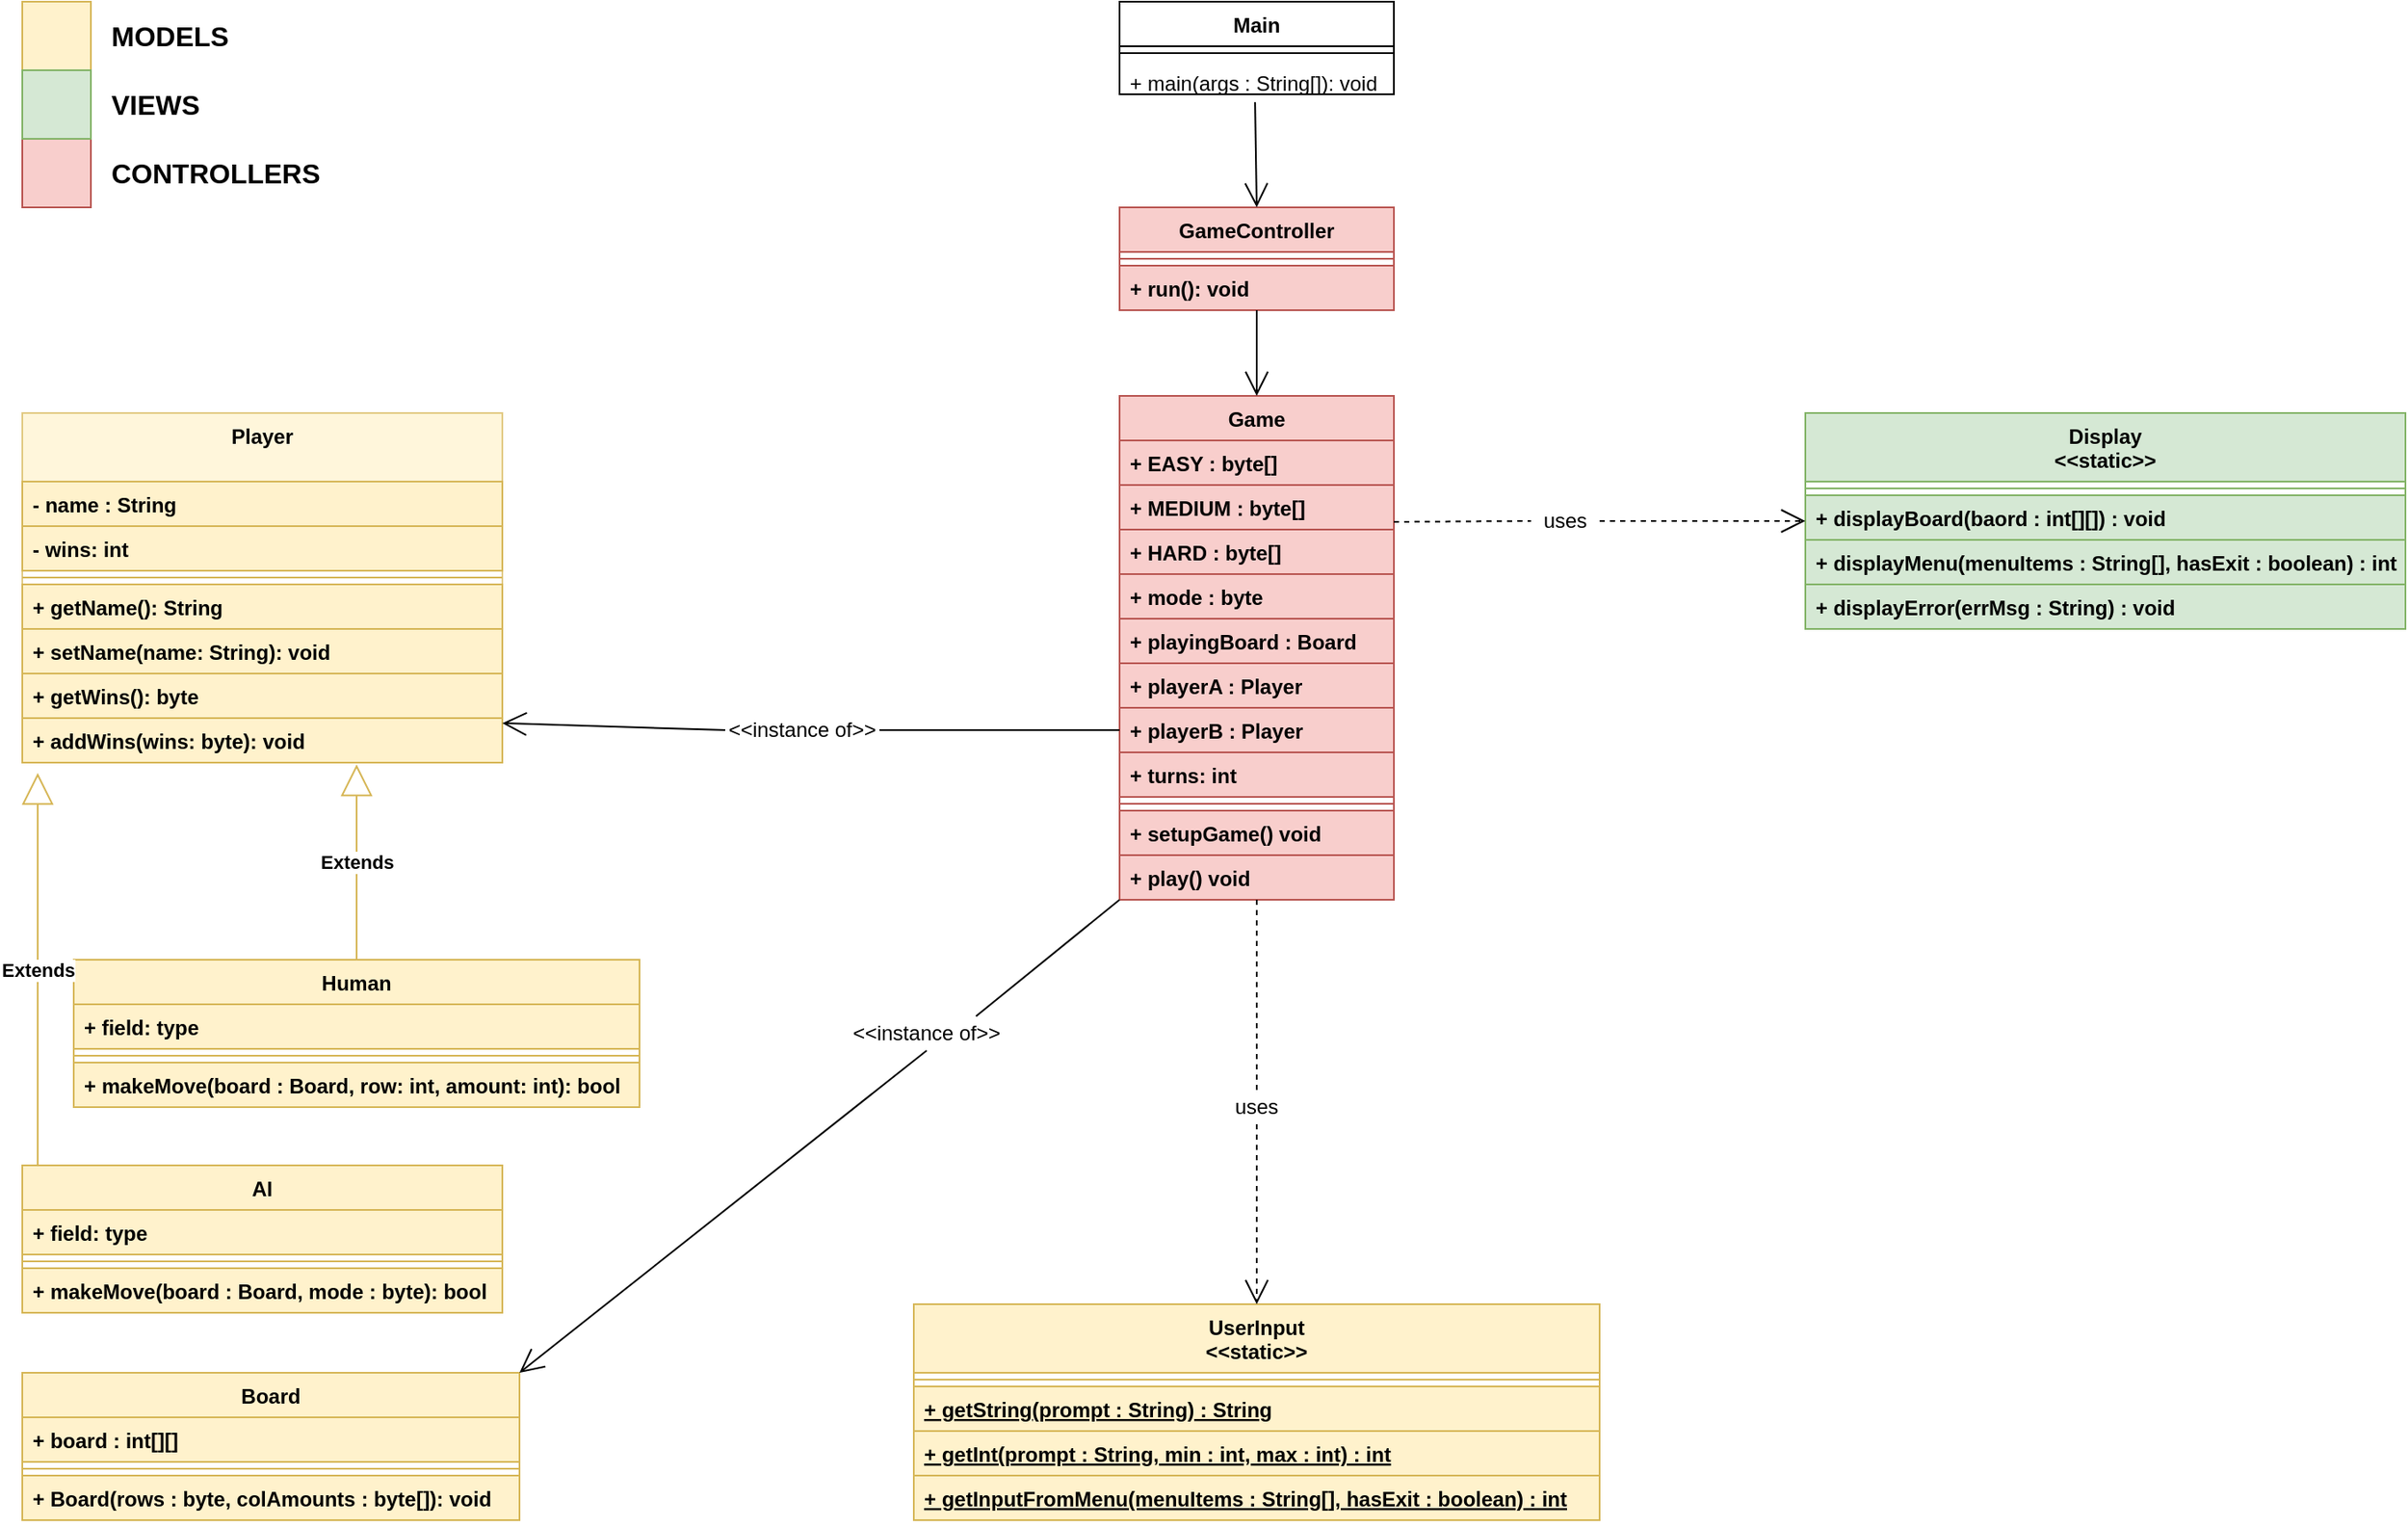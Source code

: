 <mxfile version="14.2.4" type="github">
  <diagram id="pWFZoJegDxwp1GIt3hyY" name="Page-1">
    <mxGraphModel dx="1422" dy="800" grid="1" gridSize="10" guides="1" tooltips="1" connect="1" arrows="1" fold="1" page="1" pageScale="1" pageWidth="1600" pageHeight="900" math="0" shadow="0">
      <root>
        <mxCell id="0" />
        <mxCell id="1" parent="0" />
        <mxCell id="VOlmGwm0vwUfIrTgHVUh-1" value="Main" style="swimlane;fontStyle=1;align=center;verticalAlign=top;childLayout=stackLayout;horizontal=1;startSize=26;horizontalStack=0;resizeParent=1;resizeParentMax=0;resizeLast=0;collapsible=1;marginBottom=0;" parent="1" vertex="1">
          <mxGeometry x="680" y="40" width="160" height="54" as="geometry" />
        </mxCell>
        <mxCell id="VOlmGwm0vwUfIrTgHVUh-3" value="" style="line;strokeWidth=1;fillColor=none;align=left;verticalAlign=middle;spacingTop=-1;spacingLeft=3;spacingRight=3;rotatable=0;labelPosition=right;points=[];portConstraint=eastwest;" parent="VOlmGwm0vwUfIrTgHVUh-1" vertex="1">
          <mxGeometry y="26" width="160" height="8" as="geometry" />
        </mxCell>
        <mxCell id="VOlmGwm0vwUfIrTgHVUh-4" value="+ main(args : String[]): void" style="text;strokeColor=none;fillColor=none;align=left;verticalAlign=top;spacingLeft=4;spacingRight=4;overflow=hidden;rotatable=0;points=[[0,0.5],[1,0.5]];portConstraint=eastwest;" parent="VOlmGwm0vwUfIrTgHVUh-1" vertex="1">
          <mxGeometry y="34" width="160" height="20" as="geometry" />
        </mxCell>
        <mxCell id="VOlmGwm0vwUfIrTgHVUh-5" value="GameController" style="swimlane;fontStyle=1;align=center;verticalAlign=top;childLayout=stackLayout;horizontal=1;startSize=26;horizontalStack=0;resizeParent=1;resizeParentMax=0;resizeLast=0;collapsible=1;marginBottom=0;fillColor=#f8cecc;strokeColor=#b85450;" parent="1" vertex="1">
          <mxGeometry x="680" y="160" width="160" height="60" as="geometry" />
        </mxCell>
        <mxCell id="VOlmGwm0vwUfIrTgHVUh-6" value="" style="line;strokeWidth=1;fillColor=#f8cecc;align=left;verticalAlign=middle;spacingTop=-1;spacingLeft=3;spacingRight=3;rotatable=0;labelPosition=right;points=[];portConstraint=eastwest;strokeColor=#b85450;fontStyle=1" parent="VOlmGwm0vwUfIrTgHVUh-5" vertex="1">
          <mxGeometry y="26" width="160" height="8" as="geometry" />
        </mxCell>
        <mxCell id="VOlmGwm0vwUfIrTgHVUh-7" value="+ run(): void" style="text;strokeColor=#b85450;fillColor=#f8cecc;align=left;verticalAlign=top;spacingLeft=4;spacingRight=4;overflow=hidden;rotatable=0;points=[[0,0.5],[1,0.5]];portConstraint=eastwest;fontStyle=1" parent="VOlmGwm0vwUfIrTgHVUh-5" vertex="1">
          <mxGeometry y="34" width="160" height="26" as="geometry" />
        </mxCell>
        <mxCell id="VOlmGwm0vwUfIrTgHVUh-8" value="Player" style="swimlane;fontStyle=1;align=center;verticalAlign=top;childLayout=stackLayout;horizontal=1;startSize=40;horizontalStack=0;resizeParent=1;resizeParentMax=0;resizeLast=0;collapsible=1;marginBottom=0;opacity=70;fillColor=#fff2cc;strokeColor=#d6b656;" parent="1" vertex="1">
          <mxGeometry x="40" y="280" width="280" height="204" as="geometry">
            <mxRectangle x="150" y="70" width="110" height="30" as="alternateBounds" />
          </mxGeometry>
        </mxCell>
        <mxCell id="VOlmGwm0vwUfIrTgHVUh-9" value="- name : String" style="text;align=left;verticalAlign=top;spacingLeft=4;spacingRight=4;overflow=hidden;rotatable=0;points=[[0,0.5],[1,0.5]];portConstraint=eastwest;fillColor=#fff2cc;strokeColor=#d6b656;fontStyle=1" parent="VOlmGwm0vwUfIrTgHVUh-8" vertex="1">
          <mxGeometry y="40" width="280" height="26" as="geometry" />
        </mxCell>
        <mxCell id="VOlmGwm0vwUfIrTgHVUh-10" value="- wins: int" style="text;align=left;verticalAlign=top;spacingLeft=4;spacingRight=4;overflow=hidden;rotatable=0;points=[[0,0.5],[1,0.5]];portConstraint=eastwest;fillColor=#fff2cc;strokeColor=#d6b656;fontStyle=1" parent="VOlmGwm0vwUfIrTgHVUh-8" vertex="1">
          <mxGeometry y="66" width="280" height="26" as="geometry" />
        </mxCell>
        <mxCell id="VOlmGwm0vwUfIrTgHVUh-11" value="" style="line;strokeWidth=1;align=left;verticalAlign=middle;spacingTop=-1;spacingLeft=3;spacingRight=3;rotatable=0;labelPosition=right;points=[];portConstraint=eastwest;fillColor=#fff2cc;strokeColor=#d6b656;fontStyle=1" parent="VOlmGwm0vwUfIrTgHVUh-8" vertex="1">
          <mxGeometry y="92" width="280" height="8" as="geometry" />
        </mxCell>
        <mxCell id="VOlmGwm0vwUfIrTgHVUh-12" value="+ getName(): String" style="text;align=left;verticalAlign=top;spacingLeft=4;spacingRight=4;overflow=hidden;rotatable=0;points=[[0,0.5],[1,0.5]];portConstraint=eastwest;fillColor=#fff2cc;strokeColor=#d6b656;fontStyle=1" parent="VOlmGwm0vwUfIrTgHVUh-8" vertex="1">
          <mxGeometry y="100" width="280" height="26" as="geometry" />
        </mxCell>
        <mxCell id="VOlmGwm0vwUfIrTgHVUh-13" value="+ setName(name: String): void" style="text;align=left;verticalAlign=top;spacingLeft=4;spacingRight=4;overflow=hidden;rotatable=0;points=[[0,0.5],[1,0.5]];portConstraint=eastwest;fillColor=#fff2cc;strokeColor=#d6b656;fontStyle=1" parent="VOlmGwm0vwUfIrTgHVUh-8" vertex="1">
          <mxGeometry y="126" width="280" height="26" as="geometry" />
        </mxCell>
        <mxCell id="VOlmGwm0vwUfIrTgHVUh-14" value="+ getWins(): byte" style="text;align=left;verticalAlign=top;spacingLeft=4;spacingRight=4;overflow=hidden;rotatable=0;points=[[0,0.5],[1,0.5]];portConstraint=eastwest;fillColor=#fff2cc;strokeColor=#d6b656;fontStyle=1" parent="VOlmGwm0vwUfIrTgHVUh-8" vertex="1">
          <mxGeometry y="152" width="280" height="26" as="geometry" />
        </mxCell>
        <mxCell id="VOlmGwm0vwUfIrTgHVUh-15" value="+ addWins(wins: byte): void" style="text;align=left;verticalAlign=top;spacingLeft=4;spacingRight=4;overflow=hidden;rotatable=0;points=[[0,0.5],[1,0.5]];portConstraint=eastwest;fillColor=#fff2cc;strokeColor=#d6b656;fontStyle=1" parent="VOlmGwm0vwUfIrTgHVUh-8" vertex="1">
          <mxGeometry y="178" width="280" height="26" as="geometry" />
        </mxCell>
        <mxCell id="VOlmGwm0vwUfIrTgHVUh-16" value="Human" style="swimlane;fontStyle=1;align=center;verticalAlign=top;childLayout=stackLayout;horizontal=1;startSize=26;horizontalStack=0;resizeParent=1;resizeParentMax=0;resizeLast=0;collapsible=1;marginBottom=0;fillColor=#fff2cc;strokeColor=#d6b656;" parent="1" vertex="1">
          <mxGeometry x="70" y="599" width="330" height="86" as="geometry" />
        </mxCell>
        <mxCell id="VOlmGwm0vwUfIrTgHVUh-17" value="+ field: type" style="text;align=left;verticalAlign=top;spacingLeft=4;spacingRight=4;overflow=hidden;rotatable=0;points=[[0,0.5],[1,0.5]];portConstraint=eastwest;fillColor=#fff2cc;strokeColor=#d6b656;fontStyle=1" parent="VOlmGwm0vwUfIrTgHVUh-16" vertex="1">
          <mxGeometry y="26" width="330" height="26" as="geometry" />
        </mxCell>
        <mxCell id="VOlmGwm0vwUfIrTgHVUh-18" value="" style="line;strokeWidth=1;align=left;verticalAlign=middle;spacingTop=-1;spacingLeft=3;spacingRight=3;rotatable=0;labelPosition=right;points=[];portConstraint=eastwest;fillColor=#fff2cc;strokeColor=#d6b656;fontStyle=1" parent="VOlmGwm0vwUfIrTgHVUh-16" vertex="1">
          <mxGeometry y="52" width="330" height="8" as="geometry" />
        </mxCell>
        <mxCell id="VOlmGwm0vwUfIrTgHVUh-19" value="+ makeMove(board : Board, row: int, amount: int): bool" style="text;align=left;verticalAlign=top;spacingLeft=4;spacingRight=4;overflow=hidden;rotatable=0;points=[[0,0.5],[1,0.5]];portConstraint=eastwest;fillColor=#fff2cc;strokeColor=#d6b656;fontStyle=1" parent="VOlmGwm0vwUfIrTgHVUh-16" vertex="1">
          <mxGeometry y="60" width="330" height="26" as="geometry" />
        </mxCell>
        <mxCell id="VOlmGwm0vwUfIrTgHVUh-20" value="AI" style="swimlane;fontStyle=1;align=center;verticalAlign=top;childLayout=stackLayout;horizontal=1;startSize=26;horizontalStack=0;resizeParent=1;resizeParentMax=0;resizeLast=0;collapsible=1;marginBottom=0;fillColor=#fff2cc;strokeColor=#d6b656;" parent="1" vertex="1">
          <mxGeometry x="40" y="719" width="280" height="86" as="geometry" />
        </mxCell>
        <mxCell id="VOlmGwm0vwUfIrTgHVUh-21" value="+ field: type" style="text;align=left;verticalAlign=top;spacingLeft=4;spacingRight=4;overflow=hidden;rotatable=0;points=[[0,0.5],[1,0.5]];portConstraint=eastwest;fillColor=#fff2cc;strokeColor=#d6b656;fontStyle=1" parent="VOlmGwm0vwUfIrTgHVUh-20" vertex="1">
          <mxGeometry y="26" width="280" height="26" as="geometry" />
        </mxCell>
        <mxCell id="VOlmGwm0vwUfIrTgHVUh-22" value="" style="line;strokeWidth=1;align=left;verticalAlign=middle;spacingTop=-1;spacingLeft=3;spacingRight=3;rotatable=0;labelPosition=right;points=[];portConstraint=eastwest;fillColor=#fff2cc;strokeColor=#d6b656;fontStyle=1" parent="VOlmGwm0vwUfIrTgHVUh-20" vertex="1">
          <mxGeometry y="52" width="280" height="8" as="geometry" />
        </mxCell>
        <mxCell id="VOlmGwm0vwUfIrTgHVUh-23" value="+ makeMove(board : Board, mode : byte): bool" style="text;align=left;verticalAlign=top;spacingLeft=4;spacingRight=4;overflow=hidden;rotatable=0;points=[[0,0.5],[1,0.5]];portConstraint=eastwest;fillColor=#fff2cc;strokeColor=#d6b656;fontStyle=1" parent="VOlmGwm0vwUfIrTgHVUh-20" vertex="1">
          <mxGeometry y="60" width="280" height="26" as="geometry" />
        </mxCell>
        <mxCell id="VOlmGwm0vwUfIrTgHVUh-24" value="Extends" style="endArrow=block;endSize=16;endFill=0;html=1;exitX=0.5;exitY=0;exitDx=0;exitDy=0;fillColor=#fff2cc;strokeColor=#d6b656;fontStyle=1;" parent="1" source="VOlmGwm0vwUfIrTgHVUh-16" edge="1">
          <mxGeometry width="160" relative="1" as="geometry">
            <mxPoint x="590" y="689" as="sourcePoint" />
            <mxPoint x="235" y="485" as="targetPoint" />
          </mxGeometry>
        </mxCell>
        <mxCell id="VOlmGwm0vwUfIrTgHVUh-25" value="Extends" style="endArrow=block;endSize=16;endFill=0;html=1;fillColor=#fff2cc;strokeColor=#d6b656;fontStyle=1;" parent="1" edge="1">
          <mxGeometry width="160" relative="1" as="geometry">
            <mxPoint x="49" y="719" as="sourcePoint" />
            <mxPoint x="49" y="490" as="targetPoint" />
          </mxGeometry>
        </mxCell>
        <mxCell id="A1Wu_YWmdqcW-C_5wV94-1" value="" style="rounded=0;whiteSpace=wrap;html=1;fillColor=#fff2cc;strokeColor=#d6b656;" vertex="1" parent="1">
          <mxGeometry x="40" y="40" width="40" height="40" as="geometry" />
        </mxCell>
        <mxCell id="A1Wu_YWmdqcW-C_5wV94-3" value="&lt;div&gt;&lt;b&gt;&lt;font style=&quot;font-size: 16px&quot;&gt;MODELS&lt;/font&gt;&lt;/b&gt;&lt;/div&gt;" style="text;html=1;strokeColor=none;fillColor=none;align=left;verticalAlign=middle;whiteSpace=wrap;rounded=0;" vertex="1" parent="1">
          <mxGeometry x="90" y="45" width="40" height="30" as="geometry" />
        </mxCell>
        <mxCell id="A1Wu_YWmdqcW-C_5wV94-4" value="" style="rounded=0;whiteSpace=wrap;html=1;fillColor=#f8cecc;strokeColor=#b85450;" vertex="1" parent="1">
          <mxGeometry x="40" y="120" width="40" height="40" as="geometry" />
        </mxCell>
        <mxCell id="A1Wu_YWmdqcW-C_5wV94-5" value="&lt;div&gt;&lt;b&gt;&lt;font style=&quot;font-size: 16px&quot;&gt;CONTROLLERS&lt;/font&gt;&lt;/b&gt;&lt;/div&gt;" style="text;html=1;strokeColor=none;fillColor=none;align=left;verticalAlign=middle;whiteSpace=wrap;rounded=0;" vertex="1" parent="1">
          <mxGeometry x="90" y="125" width="40" height="30" as="geometry" />
        </mxCell>
        <mxCell id="A1Wu_YWmdqcW-C_5wV94-6" value="UserInput&#xa;&lt;&lt;static&gt;&gt;" style="swimlane;fontStyle=1;align=center;verticalAlign=top;childLayout=stackLayout;horizontal=1;startSize=40;horizontalStack=0;resizeParent=1;resizeParentMax=0;resizeLast=0;collapsible=1;marginBottom=0;fillColor=#fff2cc;strokeColor=#d6b656;" vertex="1" parent="1">
          <mxGeometry x="560" y="800" width="400" height="126" as="geometry" />
        </mxCell>
        <mxCell id="A1Wu_YWmdqcW-C_5wV94-7" value="" style="line;strokeWidth=1;fillColor=#fff2cc;align=left;verticalAlign=middle;spacingTop=-1;spacingLeft=3;spacingRight=3;rotatable=0;labelPosition=right;points=[];portConstraint=eastwest;strokeColor=#d6b656;fontStyle=1" vertex="1" parent="A1Wu_YWmdqcW-C_5wV94-6">
          <mxGeometry y="40" width="400" height="8" as="geometry" />
        </mxCell>
        <mxCell id="A1Wu_YWmdqcW-C_5wV94-8" value="+ getString(prompt : String) : String" style="text;strokeColor=#d6b656;fillColor=#fff2cc;align=left;verticalAlign=top;spacingLeft=4;spacingRight=4;overflow=hidden;rotatable=0;points=[[0,0.5],[1,0.5]];portConstraint=eastwest;fontStyle=5" vertex="1" parent="A1Wu_YWmdqcW-C_5wV94-6">
          <mxGeometry y="48" width="400" height="26" as="geometry" />
        </mxCell>
        <mxCell id="A1Wu_YWmdqcW-C_5wV94-10" value="+ getInt(prompt : String, min : int, max : int) : int" style="text;strokeColor=#d6b656;fillColor=#fff2cc;align=left;verticalAlign=top;spacingLeft=4;spacingRight=4;overflow=hidden;rotatable=0;points=[[0,0.5],[1,0.5]];portConstraint=eastwest;fontStyle=5" vertex="1" parent="A1Wu_YWmdqcW-C_5wV94-6">
          <mxGeometry y="74" width="400" height="26" as="geometry" />
        </mxCell>
        <mxCell id="A1Wu_YWmdqcW-C_5wV94-11" value="+ getInputFromMenu(menuItems : String[], hasExit : boolean) : int" style="text;strokeColor=#d6b656;fillColor=#fff2cc;align=left;verticalAlign=top;spacingLeft=4;spacingRight=4;overflow=hidden;rotatable=0;points=[[0,0.5],[1,0.5]];portConstraint=eastwest;fontStyle=5" vertex="1" parent="A1Wu_YWmdqcW-C_5wV94-6">
          <mxGeometry y="100" width="400" height="26" as="geometry" />
        </mxCell>
        <mxCell id="A1Wu_YWmdqcW-C_5wV94-15" value="" style="rounded=0;whiteSpace=wrap;html=1;fillColor=#d5e8d4;strokeColor=#82b366;" vertex="1" parent="1">
          <mxGeometry x="40" y="80" width="40" height="40" as="geometry" />
        </mxCell>
        <mxCell id="A1Wu_YWmdqcW-C_5wV94-16" value="&lt;div&gt;&lt;b&gt;&lt;font style=&quot;font-size: 16px&quot;&gt;VIEWS&lt;/font&gt;&lt;/b&gt;&lt;/div&gt;" style="text;html=1;strokeColor=none;fillColor=none;align=left;verticalAlign=middle;whiteSpace=wrap;rounded=0;" vertex="1" parent="1">
          <mxGeometry x="90" y="85" width="40" height="30" as="geometry" />
        </mxCell>
        <mxCell id="A1Wu_YWmdqcW-C_5wV94-19" value="Display&#xa;&lt;&lt;static&gt;&gt;" style="swimlane;fontStyle=1;align=center;verticalAlign=top;childLayout=stackLayout;horizontal=1;startSize=40;horizontalStack=0;resizeParent=1;resizeParentMax=0;resizeLast=0;collapsible=1;marginBottom=0;fillColor=#d5e8d4;strokeColor=#82b366;" vertex="1" parent="1">
          <mxGeometry x="1080" y="280" width="350" height="126" as="geometry" />
        </mxCell>
        <mxCell id="A1Wu_YWmdqcW-C_5wV94-20" value="" style="line;strokeWidth=1;fillColor=#d5e8d4;align=left;verticalAlign=middle;spacingTop=-1;spacingLeft=3;spacingRight=3;rotatable=0;labelPosition=right;points=[];portConstraint=eastwest;strokeColor=#82b366;fontStyle=1" vertex="1" parent="A1Wu_YWmdqcW-C_5wV94-19">
          <mxGeometry y="40" width="350" height="8" as="geometry" />
        </mxCell>
        <mxCell id="A1Wu_YWmdqcW-C_5wV94-21" value="+ displayBoard(baord : int[][]) : void" style="text;strokeColor=#82b366;fillColor=#d5e8d4;align=left;verticalAlign=top;spacingLeft=4;spacingRight=4;overflow=hidden;rotatable=0;points=[[0,0.5],[1,0.5]];portConstraint=eastwest;fontStyle=1" vertex="1" parent="A1Wu_YWmdqcW-C_5wV94-19">
          <mxGeometry y="48" width="350" height="26" as="geometry" />
        </mxCell>
        <mxCell id="A1Wu_YWmdqcW-C_5wV94-23" value="+ displayMenu(menuItems : String[], hasExit : boolean) : int" style="text;strokeColor=#82b366;fillColor=#d5e8d4;align=left;verticalAlign=top;spacingLeft=4;spacingRight=4;overflow=hidden;rotatable=0;points=[[0,0.5],[1,0.5]];portConstraint=eastwest;fontStyle=1" vertex="1" parent="A1Wu_YWmdqcW-C_5wV94-19">
          <mxGeometry y="74" width="350" height="26" as="geometry" />
        </mxCell>
        <mxCell id="A1Wu_YWmdqcW-C_5wV94-22" value="+ displayError(errMsg : String) : void" style="text;strokeColor=#82b366;fillColor=#d5e8d4;align=left;verticalAlign=top;spacingLeft=4;spacingRight=4;overflow=hidden;rotatable=0;points=[[0,0.5],[1,0.5]];portConstraint=eastwest;fontStyle=1" vertex="1" parent="A1Wu_YWmdqcW-C_5wV94-19">
          <mxGeometry y="100" width="350" height="26" as="geometry" />
        </mxCell>
        <mxCell id="A1Wu_YWmdqcW-C_5wV94-24" value="Board" style="swimlane;fontStyle=1;align=center;verticalAlign=top;childLayout=stackLayout;horizontal=1;startSize=26;horizontalStack=0;resizeParent=1;resizeParentMax=0;resizeLast=0;collapsible=1;marginBottom=0;fillColor=#fff2cc;strokeColor=#d6b656;" vertex="1" parent="1">
          <mxGeometry x="40" y="840" width="290" height="86" as="geometry" />
        </mxCell>
        <mxCell id="A1Wu_YWmdqcW-C_5wV94-25" value="+ board : int[][]" style="text;align=left;verticalAlign=top;spacingLeft=4;spacingRight=4;overflow=hidden;rotatable=0;points=[[0,0.5],[1,0.5]];portConstraint=eastwest;fillColor=#fff2cc;strokeColor=#d6b656;fontStyle=1" vertex="1" parent="A1Wu_YWmdqcW-C_5wV94-24">
          <mxGeometry y="26" width="290" height="26" as="geometry" />
        </mxCell>
        <mxCell id="A1Wu_YWmdqcW-C_5wV94-26" value="" style="line;strokeWidth=1;align=left;verticalAlign=middle;spacingTop=-1;spacingLeft=3;spacingRight=3;rotatable=0;labelPosition=right;points=[];portConstraint=eastwest;fillColor=#fff2cc;strokeColor=#d6b656;fontStyle=1" vertex="1" parent="A1Wu_YWmdqcW-C_5wV94-24">
          <mxGeometry y="52" width="290" height="8" as="geometry" />
        </mxCell>
        <mxCell id="A1Wu_YWmdqcW-C_5wV94-27" value="+ Board(rows : byte, colAmounts : byte[]): void" style="text;align=left;verticalAlign=top;spacingLeft=4;spacingRight=4;overflow=hidden;rotatable=0;points=[[0,0.5],[1,0.5]];portConstraint=eastwest;fillColor=#fff2cc;strokeColor=#d6b656;fontStyle=1" vertex="1" parent="A1Wu_YWmdqcW-C_5wV94-24">
          <mxGeometry y="60" width="290" height="26" as="geometry" />
        </mxCell>
        <mxCell id="A1Wu_YWmdqcW-C_5wV94-29" value="Game" style="swimlane;fontStyle=1;align=center;verticalAlign=top;childLayout=stackLayout;horizontal=1;startSize=26;horizontalStack=0;resizeParent=1;resizeParentMax=0;resizeLast=0;collapsible=1;marginBottom=0;fillColor=#f8cecc;strokeColor=#b85450;" vertex="1" parent="1">
          <mxGeometry x="680" y="270" width="160" height="294" as="geometry" />
        </mxCell>
        <mxCell id="A1Wu_YWmdqcW-C_5wV94-33" value="+ EASY : byte[]" style="text;align=left;verticalAlign=top;spacingLeft=4;spacingRight=4;overflow=hidden;rotatable=0;points=[[0,0.5],[1,0.5]];portConstraint=eastwest;fillColor=#f8cecc;strokeColor=#b85450;fontStyle=1" vertex="1" parent="A1Wu_YWmdqcW-C_5wV94-29">
          <mxGeometry y="26" width="160" height="26" as="geometry" />
        </mxCell>
        <mxCell id="A1Wu_YWmdqcW-C_5wV94-34" value="+ MEDIUM : byte[]" style="text;align=left;verticalAlign=top;spacingLeft=4;spacingRight=4;overflow=hidden;rotatable=0;points=[[0,0.5],[1,0.5]];portConstraint=eastwest;fillColor=#f8cecc;strokeColor=#b85450;fontStyle=1" vertex="1" parent="A1Wu_YWmdqcW-C_5wV94-29">
          <mxGeometry y="52" width="160" height="26" as="geometry" />
        </mxCell>
        <mxCell id="A1Wu_YWmdqcW-C_5wV94-30" value="+ HARD : byte[]" style="text;align=left;verticalAlign=top;spacingLeft=4;spacingRight=4;overflow=hidden;rotatable=0;points=[[0,0.5],[1,0.5]];portConstraint=eastwest;fillColor=#f8cecc;strokeColor=#b85450;fontStyle=1" vertex="1" parent="A1Wu_YWmdqcW-C_5wV94-29">
          <mxGeometry y="78" width="160" height="26" as="geometry" />
        </mxCell>
        <mxCell id="A1Wu_YWmdqcW-C_5wV94-43" value="+ mode : byte" style="text;align=left;verticalAlign=top;spacingLeft=4;spacingRight=4;overflow=hidden;rotatable=0;points=[[0,0.5],[1,0.5]];portConstraint=eastwest;fillColor=#f8cecc;strokeColor=#b85450;fontStyle=1" vertex="1" parent="A1Wu_YWmdqcW-C_5wV94-29">
          <mxGeometry y="104" width="160" height="26" as="geometry" />
        </mxCell>
        <mxCell id="A1Wu_YWmdqcW-C_5wV94-39" value="+ playingBoard : Board" style="text;align=left;verticalAlign=top;spacingLeft=4;spacingRight=4;overflow=hidden;rotatable=0;points=[[0,0.5],[1,0.5]];portConstraint=eastwest;fillColor=#f8cecc;strokeColor=#b85450;fontStyle=1" vertex="1" parent="A1Wu_YWmdqcW-C_5wV94-29">
          <mxGeometry y="130" width="160" height="26" as="geometry" />
        </mxCell>
        <mxCell id="A1Wu_YWmdqcW-C_5wV94-36" value="+ playerA : Player" style="text;align=left;verticalAlign=top;spacingLeft=4;spacingRight=4;overflow=hidden;rotatable=0;points=[[0,0.5],[1,0.5]];portConstraint=eastwest;fillColor=#f8cecc;strokeColor=#b85450;fontStyle=1" vertex="1" parent="A1Wu_YWmdqcW-C_5wV94-29">
          <mxGeometry y="156" width="160" height="26" as="geometry" />
        </mxCell>
        <mxCell id="A1Wu_YWmdqcW-C_5wV94-38" value="+ playerB : Player" style="text;align=left;verticalAlign=top;spacingLeft=4;spacingRight=4;overflow=hidden;rotatable=0;points=[[0,0.5],[1,0.5]];portConstraint=eastwest;fillColor=#f8cecc;strokeColor=#b85450;fontStyle=1" vertex="1" parent="A1Wu_YWmdqcW-C_5wV94-29">
          <mxGeometry y="182" width="160" height="26" as="geometry" />
        </mxCell>
        <mxCell id="A1Wu_YWmdqcW-C_5wV94-40" value="+ turns: int" style="text;align=left;verticalAlign=top;spacingLeft=4;spacingRight=4;overflow=hidden;rotatable=0;points=[[0,0.5],[1,0.5]];portConstraint=eastwest;fillColor=#f8cecc;strokeColor=#b85450;fontStyle=1" vertex="1" parent="A1Wu_YWmdqcW-C_5wV94-29">
          <mxGeometry y="208" width="160" height="26" as="geometry" />
        </mxCell>
        <mxCell id="A1Wu_YWmdqcW-C_5wV94-31" value="" style="line;strokeWidth=1;align=left;verticalAlign=middle;spacingTop=-1;spacingLeft=3;spacingRight=3;rotatable=0;labelPosition=right;points=[];portConstraint=eastwest;fillColor=#f8cecc;strokeColor=#b85450;fontStyle=1" vertex="1" parent="A1Wu_YWmdqcW-C_5wV94-29">
          <mxGeometry y="234" width="160" height="8" as="geometry" />
        </mxCell>
        <mxCell id="A1Wu_YWmdqcW-C_5wV94-35" value="+ setupGame() void" style="text;align=left;verticalAlign=top;spacingLeft=4;spacingRight=4;overflow=hidden;rotatable=0;points=[[0,0.5],[1,0.5]];portConstraint=eastwest;fillColor=#f8cecc;strokeColor=#b85450;fontStyle=1" vertex="1" parent="A1Wu_YWmdqcW-C_5wV94-29">
          <mxGeometry y="242" width="160" height="26" as="geometry" />
        </mxCell>
        <mxCell id="A1Wu_YWmdqcW-C_5wV94-37" value="+ play() void" style="text;align=left;verticalAlign=top;spacingLeft=4;spacingRight=4;overflow=hidden;rotatable=0;points=[[0,0.5],[1,0.5]];portConstraint=eastwest;fillColor=#f8cecc;strokeColor=#b85450;fontStyle=1" vertex="1" parent="A1Wu_YWmdqcW-C_5wV94-29">
          <mxGeometry y="268" width="160" height="26" as="geometry" />
        </mxCell>
        <mxCell id="A1Wu_YWmdqcW-C_5wV94-44" value="" style="endArrow=open;endFill=1;endSize=12;html=1;entryX=0.5;entryY=0;entryDx=0;entryDy=0;exitX=0.494;exitY=1.231;exitDx=0;exitDy=0;exitPerimeter=0;" edge="1" parent="1" source="VOlmGwm0vwUfIrTgHVUh-4" target="VOlmGwm0vwUfIrTgHVUh-5">
          <mxGeometry width="160" relative="1" as="geometry">
            <mxPoint x="760" y="102" as="sourcePoint" />
            <mxPoint x="740" y="100" as="targetPoint" />
          </mxGeometry>
        </mxCell>
        <mxCell id="A1Wu_YWmdqcW-C_5wV94-45" value="" style="endArrow=open;endFill=1;endSize=12;html=1;entryX=0.5;entryY=0;entryDx=0;entryDy=0;exitX=0.5;exitY=1;exitDx=0;exitDy=0;" edge="1" parent="1" source="VOlmGwm0vwUfIrTgHVUh-5" target="A1Wu_YWmdqcW-C_5wV94-29">
          <mxGeometry width="160" relative="1" as="geometry">
            <mxPoint x="769.04" y="108.62" as="sourcePoint" />
            <mxPoint x="770" y="170" as="targetPoint" />
          </mxGeometry>
        </mxCell>
        <mxCell id="A1Wu_YWmdqcW-C_5wV94-48" value="" style="endArrow=open;endFill=1;endSize=12;html=1;entryX=1;entryY=0.115;entryDx=0;entryDy=0;entryPerimeter=0;exitX=0;exitY=0.5;exitDx=0;exitDy=0;" edge="1" parent="1" source="A1Wu_YWmdqcW-C_5wV94-49" target="VOlmGwm0vwUfIrTgHVUh-15">
          <mxGeometry width="160" relative="1" as="geometry">
            <mxPoint x="580" y="470" as="sourcePoint" />
            <mxPoint x="740" y="470" as="targetPoint" />
          </mxGeometry>
        </mxCell>
        <mxCell id="A1Wu_YWmdqcW-C_5wV94-49" value="&amp;lt;&amp;lt;instance of&amp;gt;&amp;gt;" style="text;html=1;strokeColor=none;fillColor=none;align=center;verticalAlign=middle;whiteSpace=wrap;rounded=0;" vertex="1" parent="1">
          <mxGeometry x="450" y="455" width="90" height="20" as="geometry" />
        </mxCell>
        <mxCell id="A1Wu_YWmdqcW-C_5wV94-50" value="" style="endArrow=none;endFill=0;endSize=12;html=1;entryX=1;entryY=0.5;entryDx=0;entryDy=0;exitX=0;exitY=0.5;exitDx=0;exitDy=0;rounded=1;" edge="1" parent="1" source="A1Wu_YWmdqcW-C_5wV94-38" target="A1Wu_YWmdqcW-C_5wV94-49">
          <mxGeometry width="160" relative="1" as="geometry">
            <mxPoint x="680" y="465" as="sourcePoint" />
            <mxPoint x="320" y="460.99" as="targetPoint" />
          </mxGeometry>
        </mxCell>
        <mxCell id="A1Wu_YWmdqcW-C_5wV94-52" value="" style="endArrow=open;endFill=1;endSize=12;html=1;entryX=1;entryY=0;entryDx=0;entryDy=0;exitX=0.5;exitY=1;exitDx=0;exitDy=0;" edge="1" source="A1Wu_YWmdqcW-C_5wV94-53" parent="1" target="A1Wu_YWmdqcW-C_5wV94-24">
          <mxGeometry width="160" relative="1" as="geometry">
            <mxPoint x="775" y="685" as="sourcePoint" />
            <mxPoint x="862.5" y="1065" as="targetPoint" />
          </mxGeometry>
        </mxCell>
        <mxCell id="A1Wu_YWmdqcW-C_5wV94-53" value="&amp;lt;&amp;lt;instance of&amp;gt;&amp;gt;" style="text;html=1;strokeColor=none;fillColor=none;align=center;verticalAlign=middle;whiteSpace=wrap;rounded=0;" vertex="1" parent="1">
          <mxGeometry x="510" y="632" width="115" height="20" as="geometry" />
        </mxCell>
        <mxCell id="A1Wu_YWmdqcW-C_5wV94-54" value="" style="endArrow=none;endFill=0;endSize=12;html=1;entryX=0.75;entryY=0;entryDx=0;entryDy=0;exitX=0;exitY=1;exitDx=0;exitDy=0;rounded=1;" edge="1" target="A1Wu_YWmdqcW-C_5wV94-53" parent="1" source="A1Wu_YWmdqcW-C_5wV94-29">
          <mxGeometry width="160" relative="1" as="geometry">
            <mxPoint x="875" y="680" as="sourcePoint" />
            <mxPoint x="515" y="675.99" as="targetPoint" />
          </mxGeometry>
        </mxCell>
        <mxCell id="A1Wu_YWmdqcW-C_5wV94-56" value="" style="endArrow=open;endFill=1;endSize=12;html=1;entryX=0.5;entryY=0;entryDx=0;entryDy=0;exitX=0.5;exitY=1;exitDx=0;exitDy=0;dashed=1;" edge="1" source="A1Wu_YWmdqcW-C_5wV94-57" parent="1" target="A1Wu_YWmdqcW-C_5wV94-6">
          <mxGeometry width="160" relative="1" as="geometry">
            <mxPoint x="930" y="734" as="sourcePoint" />
            <mxPoint x="670" y="724.99" as="targetPoint" />
          </mxGeometry>
        </mxCell>
        <mxCell id="A1Wu_YWmdqcW-C_5wV94-57" value="uses" style="text;html=1;strokeColor=none;fillColor=none;align=center;verticalAlign=middle;whiteSpace=wrap;rounded=0;" vertex="1" parent="1">
          <mxGeometry x="715" y="675" width="90" height="20" as="geometry" />
        </mxCell>
        <mxCell id="A1Wu_YWmdqcW-C_5wV94-58" value="" style="endArrow=none;endFill=0;endSize=12;html=1;entryX=0.5;entryY=0;entryDx=0;entryDy=0;rounded=1;dashed=1;exitX=0.5;exitY=1;exitDx=0;exitDy=0;" edge="1" target="A1Wu_YWmdqcW-C_5wV94-57" parent="1" source="A1Wu_YWmdqcW-C_5wV94-29">
          <mxGeometry width="160" relative="1" as="geometry">
            <mxPoint x="880" y="630" as="sourcePoint" />
            <mxPoint x="670" y="724.99" as="targetPoint" />
          </mxGeometry>
        </mxCell>
        <mxCell id="A1Wu_YWmdqcW-C_5wV94-59" value="" style="endArrow=open;endFill=1;endSize=12;html=1;entryX=0;entryY=0.5;entryDx=0;entryDy=0;exitX=1;exitY=0.5;exitDx=0;exitDy=0;dashed=1;" edge="1" source="A1Wu_YWmdqcW-C_5wV94-60" parent="1" target="A1Wu_YWmdqcW-C_5wV94-19">
          <mxGeometry width="160" relative="1" as="geometry">
            <mxPoint x="940" y="744" as="sourcePoint" />
            <mxPoint x="770" y="810" as="targetPoint" />
          </mxGeometry>
        </mxCell>
        <mxCell id="A1Wu_YWmdqcW-C_5wV94-60" value="uses" style="text;html=1;strokeColor=none;fillColor=none;align=center;verticalAlign=middle;whiteSpace=wrap;rounded=0;" vertex="1" parent="1">
          <mxGeometry x="920" y="333" width="40" height="20" as="geometry" />
        </mxCell>
        <mxCell id="A1Wu_YWmdqcW-C_5wV94-61" value="" style="endArrow=none;endFill=0;endSize=12;html=1;entryX=0;entryY=0.5;entryDx=0;entryDy=0;rounded=1;dashed=1;exitX=1;exitY=0.25;exitDx=0;exitDy=0;" edge="1" target="A1Wu_YWmdqcW-C_5wV94-60" parent="1" source="A1Wu_YWmdqcW-C_5wV94-29">
          <mxGeometry width="160" relative="1" as="geometry">
            <mxPoint x="770" y="574" as="sourcePoint" />
            <mxPoint x="680" y="734.99" as="targetPoint" />
          </mxGeometry>
        </mxCell>
      </root>
    </mxGraphModel>
  </diagram>
</mxfile>

